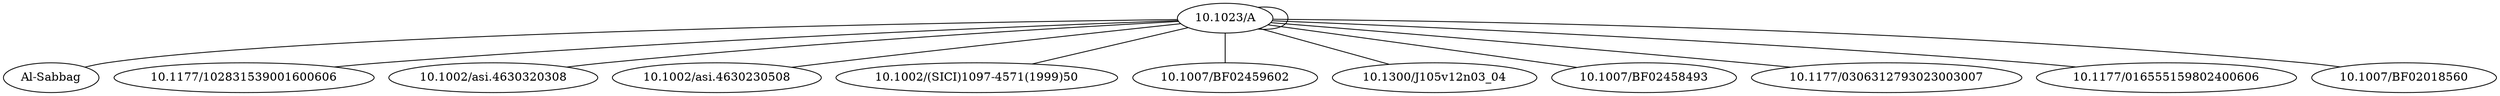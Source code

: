 strict graph mind_map195 {
	"10.1023/A" -- "Al-Sabbag"
	"10.1023/A" -- "10.1177/102831539001600606"
	"10.1023/A" -- "10.1002/asi.4630320308"
	"10.1023/A" -- "10.1002/asi.4630230508"
	"10.1023/A" -- "10.1002/(SICI)1097-4571(1999)50"
	"10.1023/A" -- "10.1007/BF02459602"
	"10.1023/A" -- "10.1300/J105v12n03\_04"
	"10.1023/A" -- "10.1007/BF02458493"
	"10.1023/A" -- "10.1023/A"
	"10.1023/A" -- "10.1177/0306312793023003007"
	"10.1023/A" -- "10.1177/016555159802400606"
	"10.1023/A" -- "10.1007/BF02018560"
}
